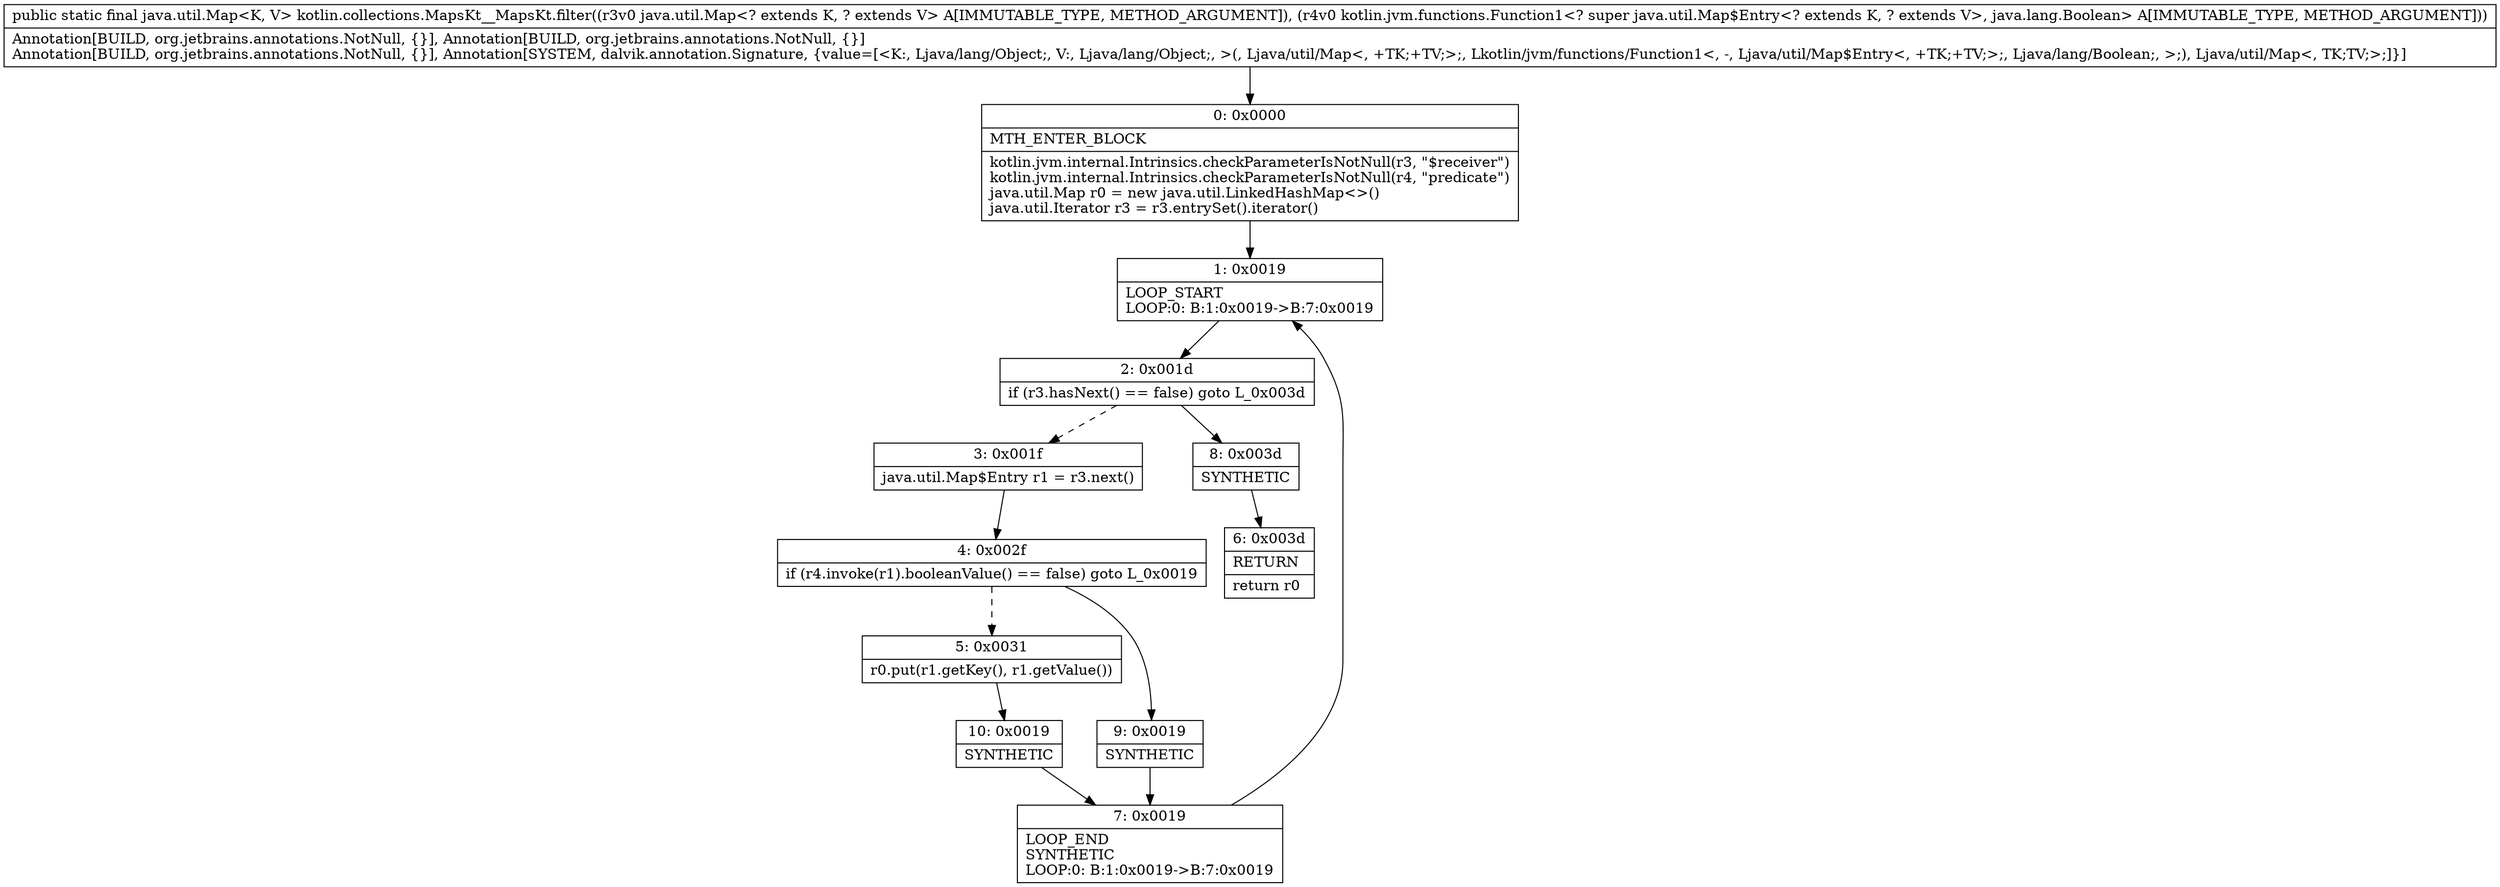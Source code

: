 digraph "CFG forkotlin.collections.MapsKt__MapsKt.filter(Ljava\/util\/Map;Lkotlin\/jvm\/functions\/Function1;)Ljava\/util\/Map;" {
Node_0 [shape=record,label="{0\:\ 0x0000|MTH_ENTER_BLOCK\l|kotlin.jvm.internal.Intrinsics.checkParameterIsNotNull(r3, \"$receiver\")\lkotlin.jvm.internal.Intrinsics.checkParameterIsNotNull(r4, \"predicate\")\ljava.util.Map r0 = new java.util.LinkedHashMap\<\>()\ljava.util.Iterator r3 = r3.entrySet().iterator()\l}"];
Node_1 [shape=record,label="{1\:\ 0x0019|LOOP_START\lLOOP:0: B:1:0x0019\-\>B:7:0x0019\l}"];
Node_2 [shape=record,label="{2\:\ 0x001d|if (r3.hasNext() == false) goto L_0x003d\l}"];
Node_3 [shape=record,label="{3\:\ 0x001f|java.util.Map$Entry r1 = r3.next()\l}"];
Node_4 [shape=record,label="{4\:\ 0x002f|if (r4.invoke(r1).booleanValue() == false) goto L_0x0019\l}"];
Node_5 [shape=record,label="{5\:\ 0x0031|r0.put(r1.getKey(), r1.getValue())\l}"];
Node_6 [shape=record,label="{6\:\ 0x003d|RETURN\l|return r0\l}"];
Node_7 [shape=record,label="{7\:\ 0x0019|LOOP_END\lSYNTHETIC\lLOOP:0: B:1:0x0019\-\>B:7:0x0019\l}"];
Node_8 [shape=record,label="{8\:\ 0x003d|SYNTHETIC\l}"];
Node_9 [shape=record,label="{9\:\ 0x0019|SYNTHETIC\l}"];
Node_10 [shape=record,label="{10\:\ 0x0019|SYNTHETIC\l}"];
MethodNode[shape=record,label="{public static final java.util.Map\<K, V\> kotlin.collections.MapsKt__MapsKt.filter((r3v0 java.util.Map\<? extends K, ? extends V\> A[IMMUTABLE_TYPE, METHOD_ARGUMENT]), (r4v0 kotlin.jvm.functions.Function1\<? super java.util.Map$Entry\<? extends K, ? extends V\>, java.lang.Boolean\> A[IMMUTABLE_TYPE, METHOD_ARGUMENT]))  | Annotation[BUILD, org.jetbrains.annotations.NotNull, \{\}], Annotation[BUILD, org.jetbrains.annotations.NotNull, \{\}]\lAnnotation[BUILD, org.jetbrains.annotations.NotNull, \{\}], Annotation[SYSTEM, dalvik.annotation.Signature, \{value=[\<K:, Ljava\/lang\/Object;, V:, Ljava\/lang\/Object;, \>(, Ljava\/util\/Map\<, +TK;+TV;\>;, Lkotlin\/jvm\/functions\/Function1\<, \-, Ljava\/util\/Map$Entry\<, +TK;+TV;\>;, Ljava\/lang\/Boolean;, \>;), Ljava\/util\/Map\<, TK;TV;\>;]\}]\l}"];
MethodNode -> Node_0;
Node_0 -> Node_1;
Node_1 -> Node_2;
Node_2 -> Node_3[style=dashed];
Node_2 -> Node_8;
Node_3 -> Node_4;
Node_4 -> Node_5[style=dashed];
Node_4 -> Node_9;
Node_5 -> Node_10;
Node_7 -> Node_1;
Node_8 -> Node_6;
Node_9 -> Node_7;
Node_10 -> Node_7;
}

